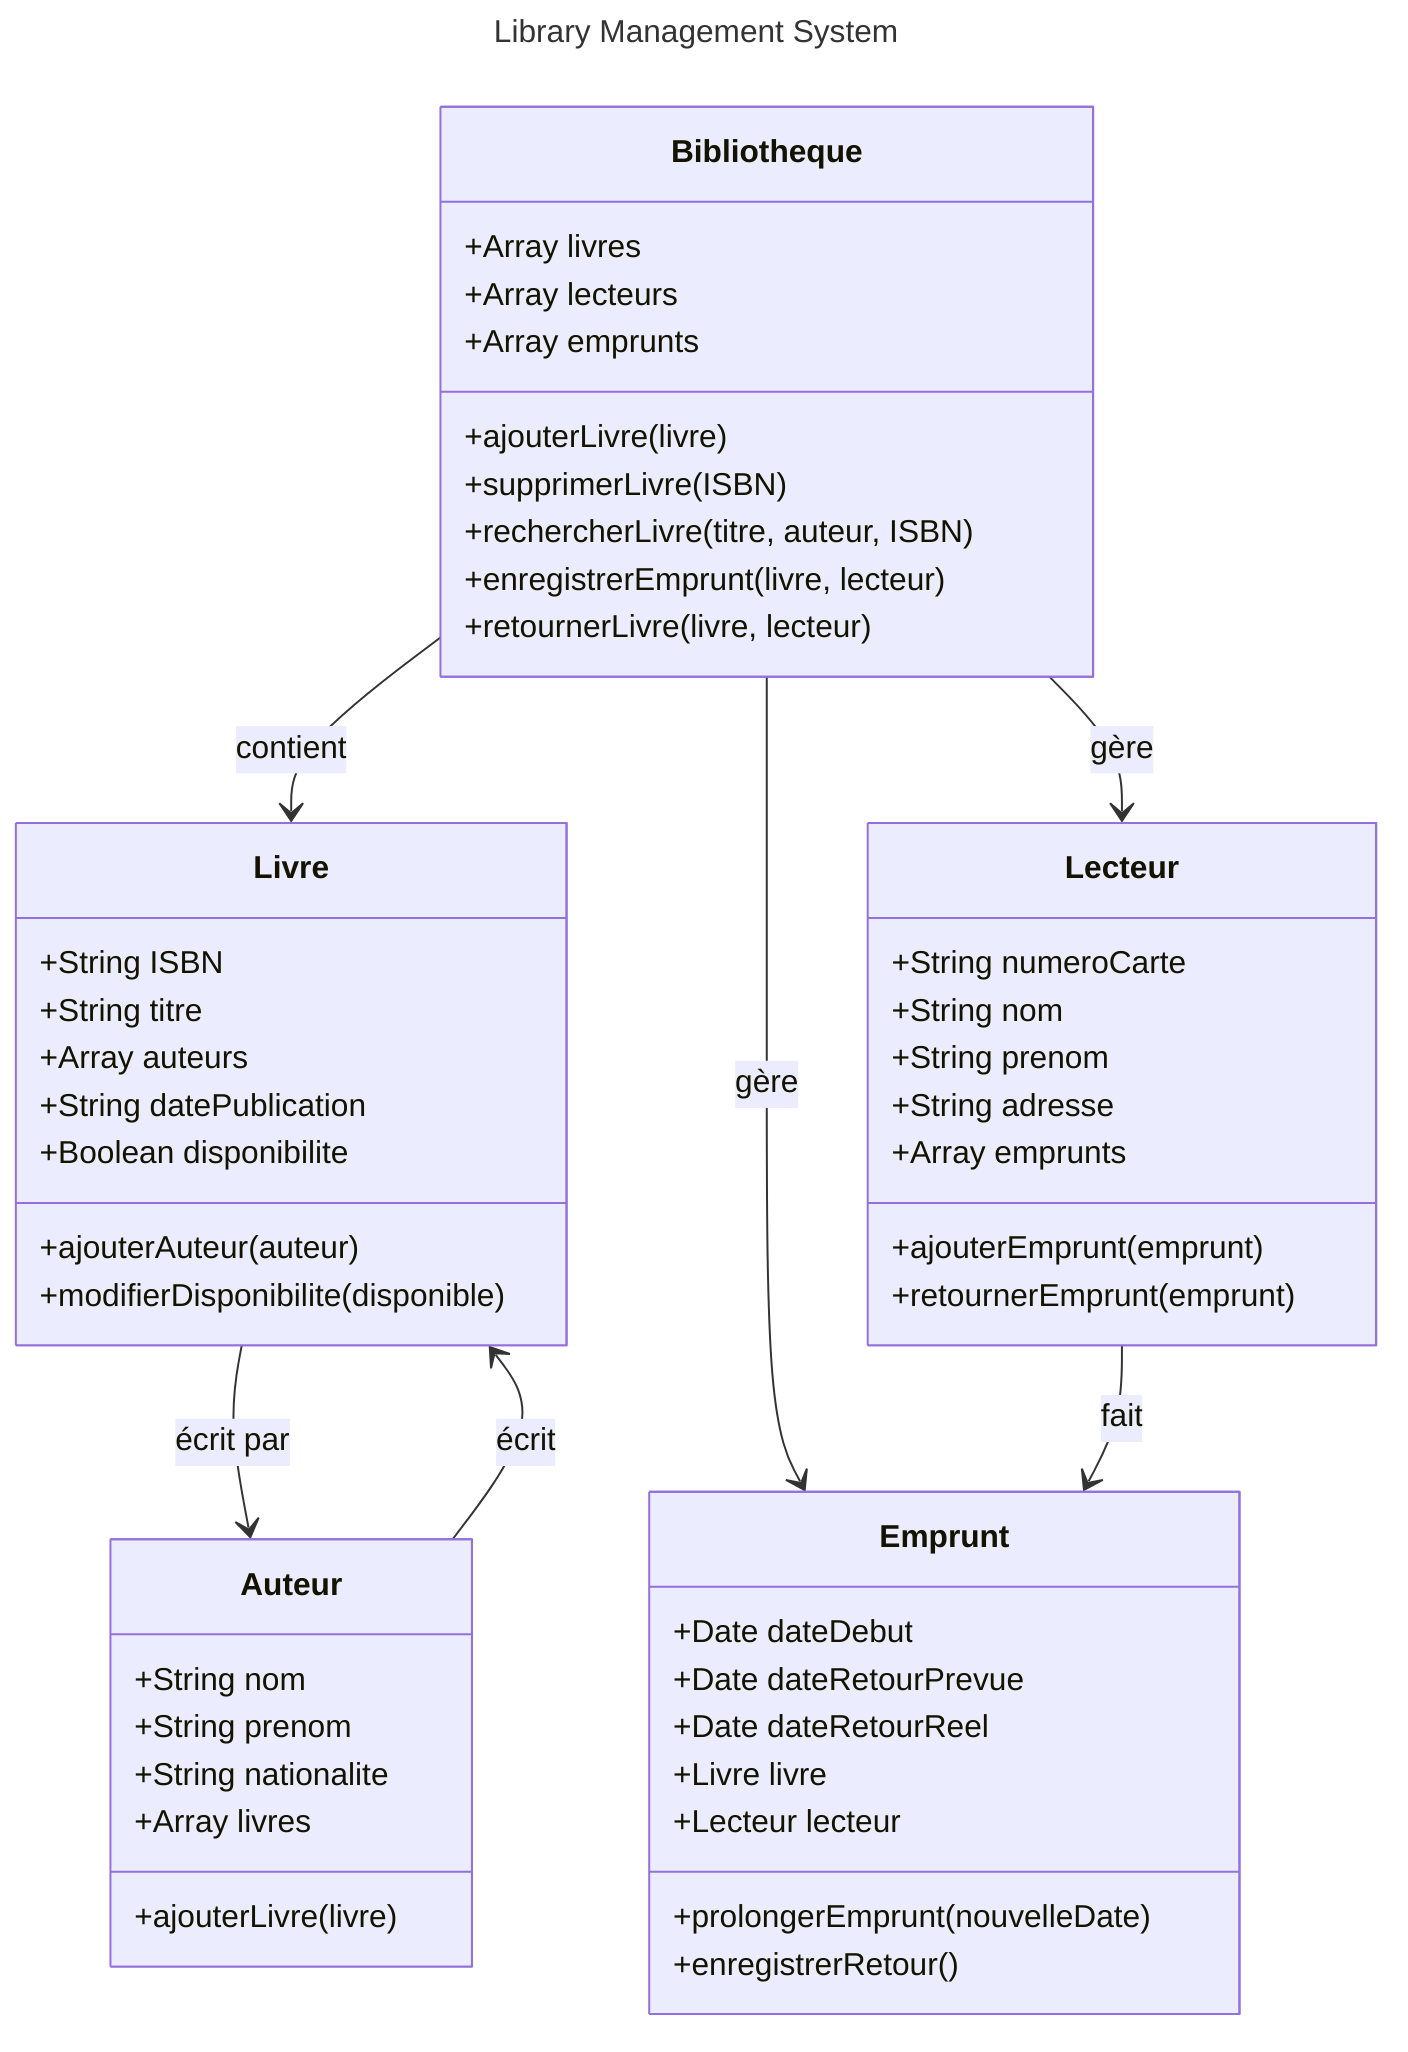 ---
title: Library Management System
---
classDiagram
    class Livre {
        +String ISBN
        +String titre
        +Array auteurs
        +String datePublication
        +Boolean disponibilite
        +ajouterAuteur(auteur)
        +modifierDisponibilite(disponible)
    }

    class Auteur {
        +String nom
        +String prenom
        +String nationalite
        +Array livres
        +ajouterLivre(livre)
    }

    class Lecteur {
        +String numeroCarte
        +String nom
        +String prenom
        +String adresse
        +Array emprunts
        +ajouterEmprunt(emprunt)
        +retournerEmprunt(emprunt)
    }

    class Emprunt {
        +Date dateDebut
        +Date dateRetourPrevue
        +Date dateRetourReel
        +Livre livre
        +Lecteur lecteur
        +prolongerEmprunt(nouvelleDate)
        +enregistrerRetour()
    }

    class Bibliotheque {
        +Array livres
        +Array lecteurs
        +Array emprunts
        +ajouterLivre(livre)
        +supprimerLivre(ISBN)
        +rechercherLivre(titre, auteur, ISBN)
        +enregistrerEmprunt(livre, lecteur)
        +retournerLivre(livre, lecteur)
    }

    Bibliotheque --> Livre : contient
    Bibliotheque --> Lecteur : gère
    Bibliotheque --> Emprunt : gère
    Lecteur --> Emprunt : fait
    Livre --> Auteur : écrit par
    Auteur --> Livre : écrit